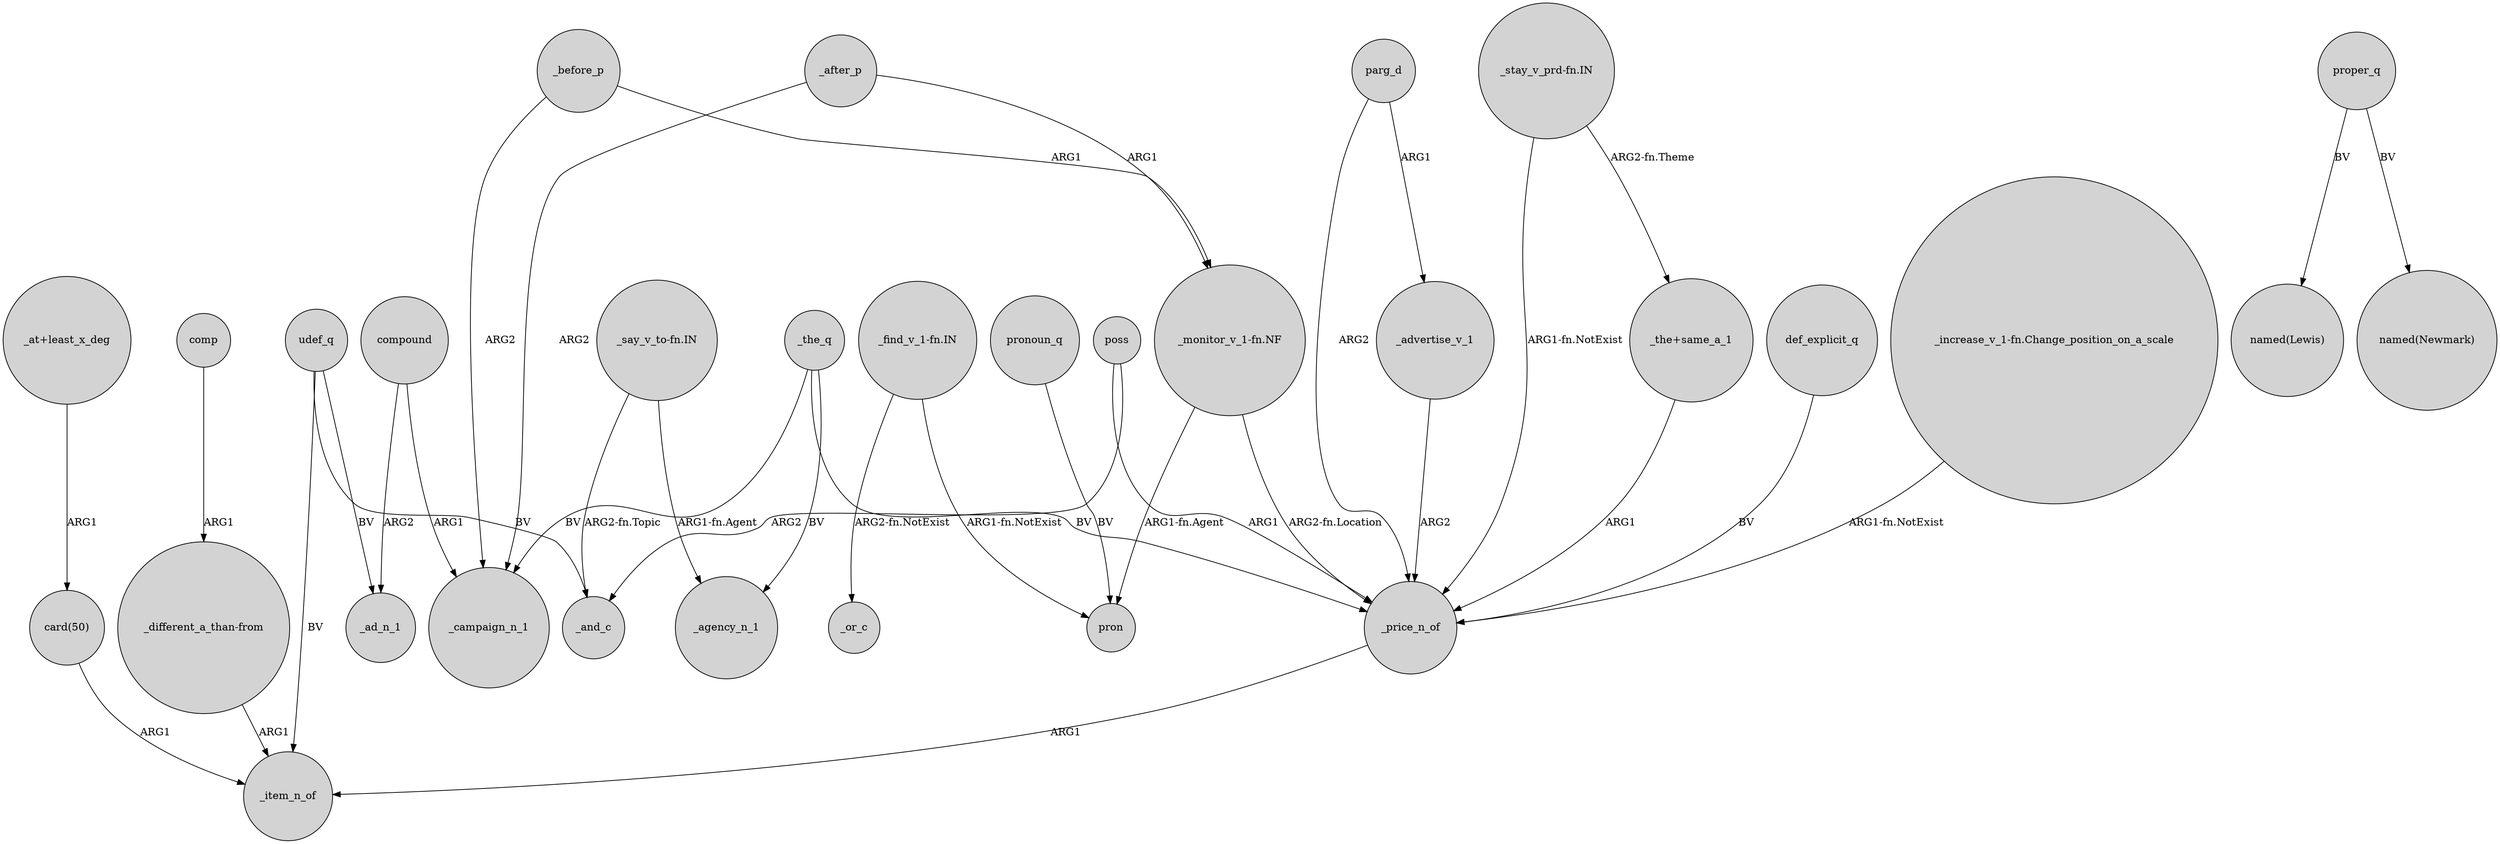 digraph {
	node [shape=circle style=filled]
	"_find_v_1-fn.IN" -> pron [label="ARG1-fn.NotExist"]
	_the_q -> _agency_n_1 [label=BV]
	"_monitor_v_1-fn.NF" -> _price_n_of [label="ARG2-fn.Location"]
	"card(50)" -> _item_n_of [label=ARG1]
	poss -> _price_n_of [label=ARG1]
	poss -> _and_c [label=ARG2]
	compound -> _ad_n_1 [label=ARG2]
	"_say_v_to-fn.IN" -> _agency_n_1 [label="ARG1-fn.Agent"]
	proper_q -> "named(Lewis)" [label=BV]
	"_find_v_1-fn.IN" -> _or_c [label="ARG2-fn.NotExist"]
	compound -> _campaign_n_1 [label=ARG1]
	parg_d -> _advertise_v_1 [label=ARG1]
	_before_p -> "_monitor_v_1-fn.NF" [label=ARG1]
	"_different_a_than-from" -> _item_n_of [label=ARG1]
	"_stay_v_prd-fn.IN" -> _price_n_of [label="ARG1-fn.NotExist"]
	_the_q -> _price_n_of [label=BV]
	"_monitor_v_1-fn.NF" -> pron [label="ARG1-fn.Agent"]
	_after_p -> "_monitor_v_1-fn.NF" [label=ARG1]
	def_explicit_q -> _price_n_of [label=BV]
	proper_q -> "named(Newmark)" [label=BV]
	pronoun_q -> pron [label=BV]
	udef_q -> _item_n_of [label=BV]
	_the_q -> _campaign_n_1 [label=BV]
	"_the+same_a_1" -> _price_n_of [label=ARG1]
	"_at+least_x_deg" -> "card(50)" [label=ARG1]
	_after_p -> _campaign_n_1 [label=ARG2]
	comp -> "_different_a_than-from" [label=ARG1]
	"_stay_v_prd-fn.IN" -> "_the+same_a_1" [label="ARG2-fn.Theme"]
	"_say_v_to-fn.IN" -> _and_c [label="ARG2-fn.Topic"]
	_advertise_v_1 -> _price_n_of [label=ARG2]
	udef_q -> _ad_n_1 [label=BV]
	_before_p -> _campaign_n_1 [label=ARG2]
	parg_d -> _price_n_of [label=ARG2]
	"_increase_v_1-fn.Change_position_on_a_scale" -> _price_n_of [label="ARG1-fn.NotExist"]
	_price_n_of -> _item_n_of [label=ARG1]
	udef_q -> _and_c [label=BV]
}
